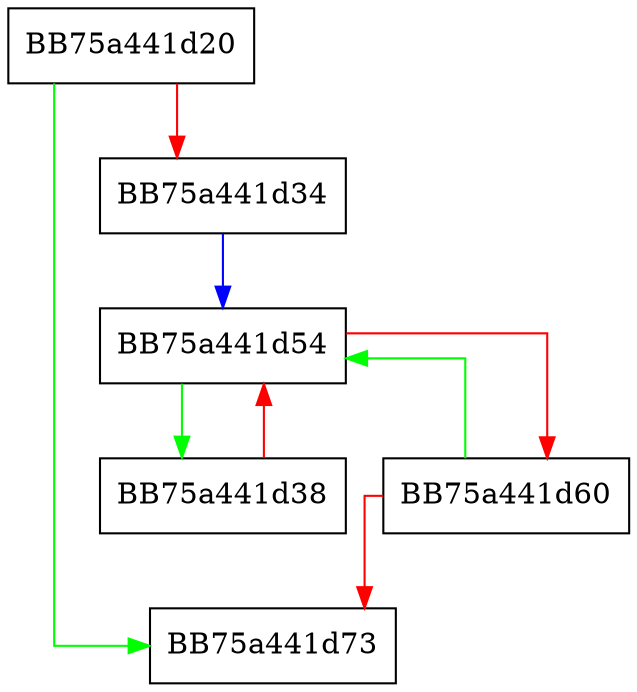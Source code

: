 digraph cleanup_path_prefixes {
  node [shape="box"];
  graph [splines=ortho];
  BB75a441d20 -> BB75a441d73 [color="green"];
  BB75a441d20 -> BB75a441d34 [color="red"];
  BB75a441d34 -> BB75a441d54 [color="blue"];
  BB75a441d38 -> BB75a441d54 [color="red"];
  BB75a441d54 -> BB75a441d38 [color="green"];
  BB75a441d54 -> BB75a441d60 [color="red"];
  BB75a441d60 -> BB75a441d54 [color="green"];
  BB75a441d60 -> BB75a441d73 [color="red"];
}